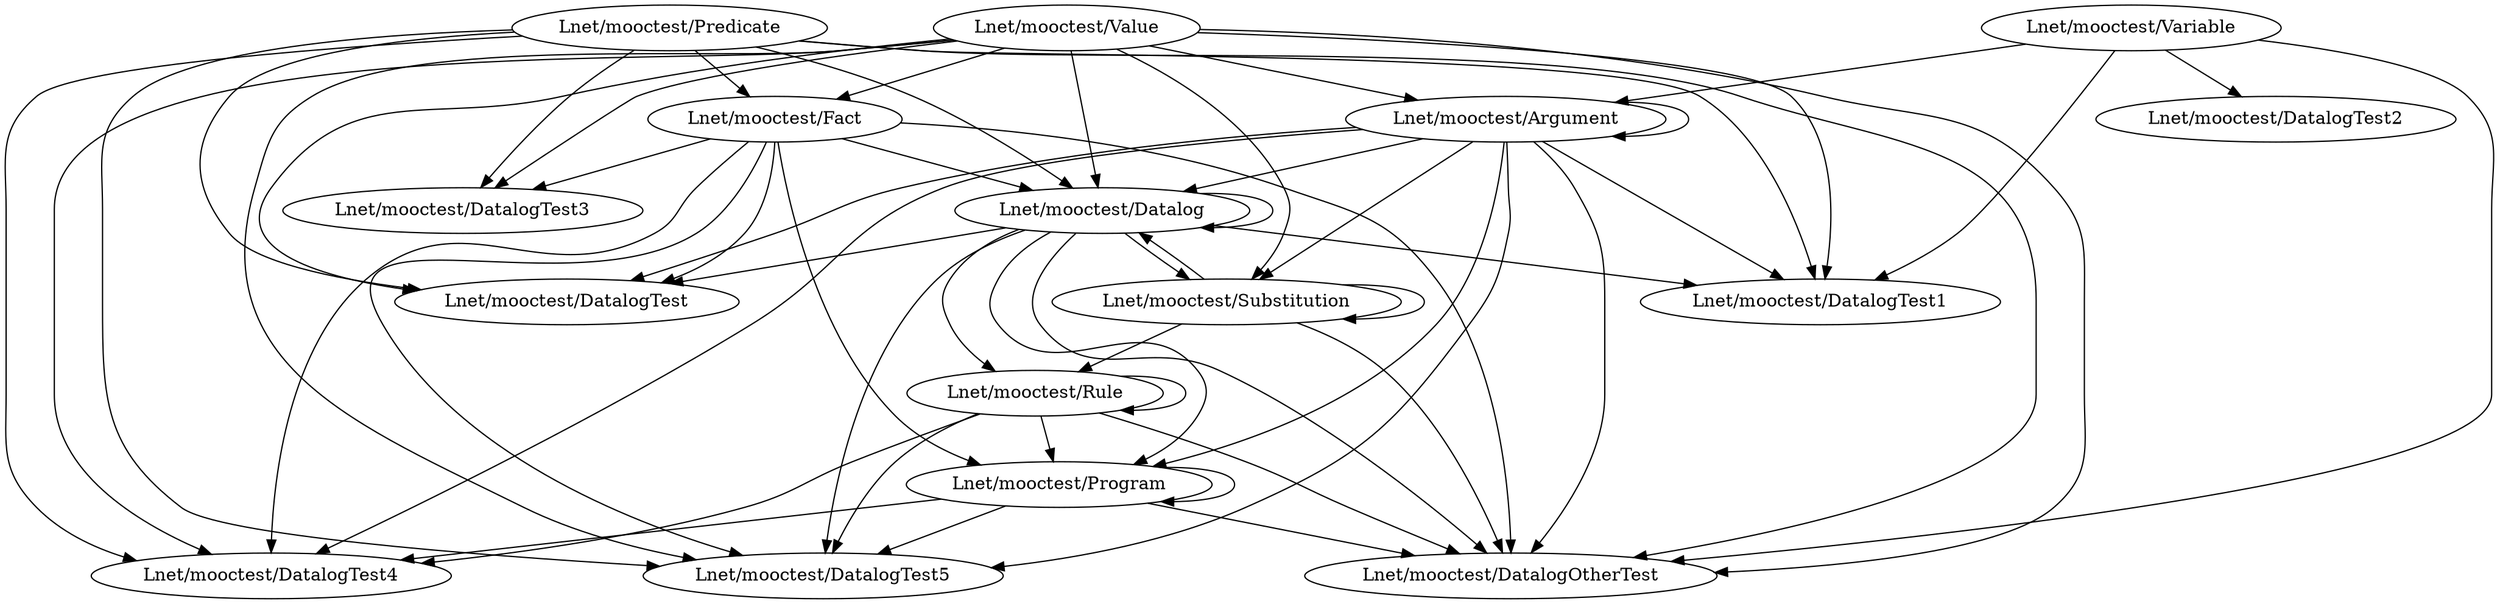 digraph _class {
"Lnet/mooctest/Argument" -> "Lnet/mooctest/Argument";
"Lnet/mooctest/Argument" -> "Lnet/mooctest/Datalog";
"Lnet/mooctest/Argument" -> "Lnet/mooctest/DatalogOtherTest";
"Lnet/mooctest/Argument" -> "Lnet/mooctest/DatalogTest";
"Lnet/mooctest/Argument" -> "Lnet/mooctest/DatalogTest1";
"Lnet/mooctest/Argument" -> "Lnet/mooctest/DatalogTest4";
"Lnet/mooctest/Argument" -> "Lnet/mooctest/DatalogTest5";
"Lnet/mooctest/Argument" -> "Lnet/mooctest/Program";
"Lnet/mooctest/Argument" -> "Lnet/mooctest/Substitution";
"Lnet/mooctest/Datalog" -> "Lnet/mooctest/Datalog";
"Lnet/mooctest/Datalog" -> "Lnet/mooctest/DatalogOtherTest";
"Lnet/mooctest/Datalog" -> "Lnet/mooctest/DatalogTest";
"Lnet/mooctest/Datalog" -> "Lnet/mooctest/DatalogTest1";
"Lnet/mooctest/Datalog" -> "Lnet/mooctest/DatalogTest5";
"Lnet/mooctest/Datalog" -> "Lnet/mooctest/Program";
"Lnet/mooctest/Datalog" -> "Lnet/mooctest/Rule";
"Lnet/mooctest/Datalog" -> "Lnet/mooctest/Substitution";
"Lnet/mooctest/Fact" -> "Lnet/mooctest/Datalog";
"Lnet/mooctest/Fact" -> "Lnet/mooctest/DatalogOtherTest";
"Lnet/mooctest/Fact" -> "Lnet/mooctest/DatalogTest";
"Lnet/mooctest/Fact" -> "Lnet/mooctest/DatalogTest3";
"Lnet/mooctest/Fact" -> "Lnet/mooctest/DatalogTest4";
"Lnet/mooctest/Fact" -> "Lnet/mooctest/DatalogTest5";
"Lnet/mooctest/Fact" -> "Lnet/mooctest/Program";
"Lnet/mooctest/Predicate" -> "Lnet/mooctest/Datalog";
"Lnet/mooctest/Predicate" -> "Lnet/mooctest/DatalogOtherTest";
"Lnet/mooctest/Predicate" -> "Lnet/mooctest/DatalogTest";
"Lnet/mooctest/Predicate" -> "Lnet/mooctest/DatalogTest1";
"Lnet/mooctest/Predicate" -> "Lnet/mooctest/DatalogTest3";
"Lnet/mooctest/Predicate" -> "Lnet/mooctest/DatalogTest4";
"Lnet/mooctest/Predicate" -> "Lnet/mooctest/DatalogTest5";
"Lnet/mooctest/Predicate" -> "Lnet/mooctest/Fact";
"Lnet/mooctest/Program" -> "Lnet/mooctest/DatalogOtherTest";
"Lnet/mooctest/Program" -> "Lnet/mooctest/DatalogTest4";
"Lnet/mooctest/Program" -> "Lnet/mooctest/DatalogTest5";
"Lnet/mooctest/Program" -> "Lnet/mooctest/Program";
"Lnet/mooctest/Rule" -> "Lnet/mooctest/DatalogOtherTest";
"Lnet/mooctest/Rule" -> "Lnet/mooctest/DatalogTest4";
"Lnet/mooctest/Rule" -> "Lnet/mooctest/DatalogTest5";
"Lnet/mooctest/Rule" -> "Lnet/mooctest/Program";
"Lnet/mooctest/Rule" -> "Lnet/mooctest/Rule";
"Lnet/mooctest/Substitution" -> "Lnet/mooctest/Datalog";
"Lnet/mooctest/Substitution" -> "Lnet/mooctest/DatalogOtherTest";
"Lnet/mooctest/Substitution" -> "Lnet/mooctest/Rule";
"Lnet/mooctest/Substitution" -> "Lnet/mooctest/Substitution";
"Lnet/mooctest/Value" -> "Lnet/mooctest/Argument";
"Lnet/mooctest/Value" -> "Lnet/mooctest/Datalog";
"Lnet/mooctest/Value" -> "Lnet/mooctest/DatalogOtherTest";
"Lnet/mooctest/Value" -> "Lnet/mooctest/DatalogTest";
"Lnet/mooctest/Value" -> "Lnet/mooctest/DatalogTest1";
"Lnet/mooctest/Value" -> "Lnet/mooctest/DatalogTest3";
"Lnet/mooctest/Value" -> "Lnet/mooctest/DatalogTest4";
"Lnet/mooctest/Value" -> "Lnet/mooctest/DatalogTest5";
"Lnet/mooctest/Value" -> "Lnet/mooctest/Fact";
"Lnet/mooctest/Value" -> "Lnet/mooctest/Substitution";
"Lnet/mooctest/Variable" -> "Lnet/mooctest/Argument";
"Lnet/mooctest/Variable" -> "Lnet/mooctest/DatalogOtherTest";
"Lnet/mooctest/Variable" -> "Lnet/mooctest/DatalogTest1";
"Lnet/mooctest/Variable" -> "Lnet/mooctest/DatalogTest2";
}